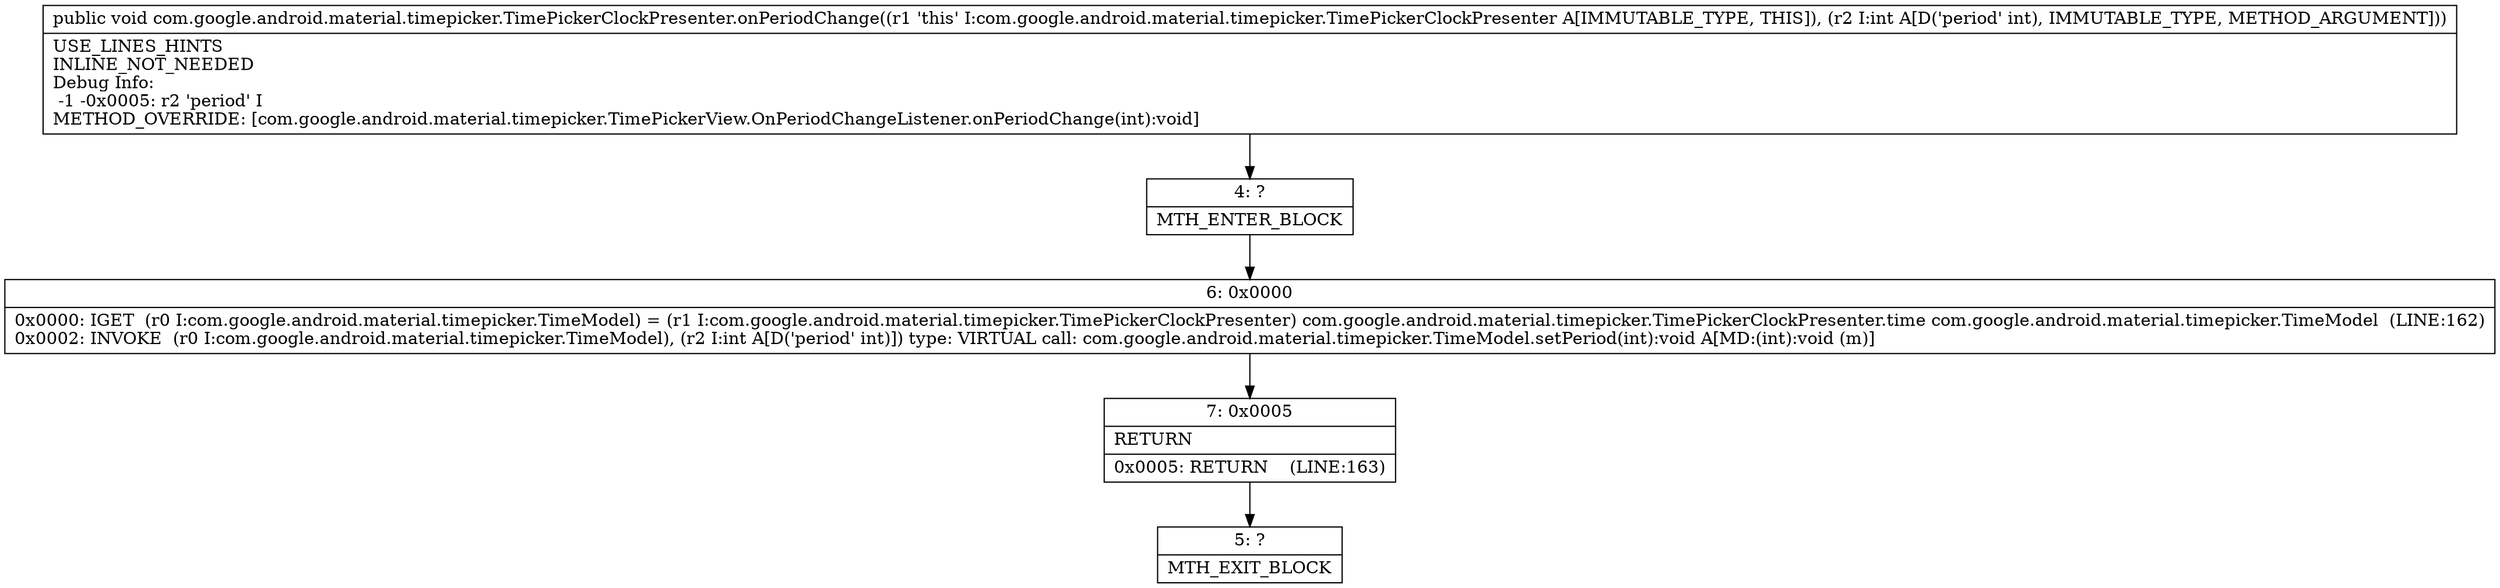 digraph "CFG forcom.google.android.material.timepicker.TimePickerClockPresenter.onPeriodChange(I)V" {
Node_4 [shape=record,label="{4\:\ ?|MTH_ENTER_BLOCK\l}"];
Node_6 [shape=record,label="{6\:\ 0x0000|0x0000: IGET  (r0 I:com.google.android.material.timepicker.TimeModel) = (r1 I:com.google.android.material.timepicker.TimePickerClockPresenter) com.google.android.material.timepicker.TimePickerClockPresenter.time com.google.android.material.timepicker.TimeModel  (LINE:162)\l0x0002: INVOKE  (r0 I:com.google.android.material.timepicker.TimeModel), (r2 I:int A[D('period' int)]) type: VIRTUAL call: com.google.android.material.timepicker.TimeModel.setPeriod(int):void A[MD:(int):void (m)]\l}"];
Node_7 [shape=record,label="{7\:\ 0x0005|RETURN\l|0x0005: RETURN    (LINE:163)\l}"];
Node_5 [shape=record,label="{5\:\ ?|MTH_EXIT_BLOCK\l}"];
MethodNode[shape=record,label="{public void com.google.android.material.timepicker.TimePickerClockPresenter.onPeriodChange((r1 'this' I:com.google.android.material.timepicker.TimePickerClockPresenter A[IMMUTABLE_TYPE, THIS]), (r2 I:int A[D('period' int), IMMUTABLE_TYPE, METHOD_ARGUMENT]))  | USE_LINES_HINTS\lINLINE_NOT_NEEDED\lDebug Info:\l  \-1 \-0x0005: r2 'period' I\lMETHOD_OVERRIDE: [com.google.android.material.timepicker.TimePickerView.OnPeriodChangeListener.onPeriodChange(int):void]\l}"];
MethodNode -> Node_4;Node_4 -> Node_6;
Node_6 -> Node_7;
Node_7 -> Node_5;
}

